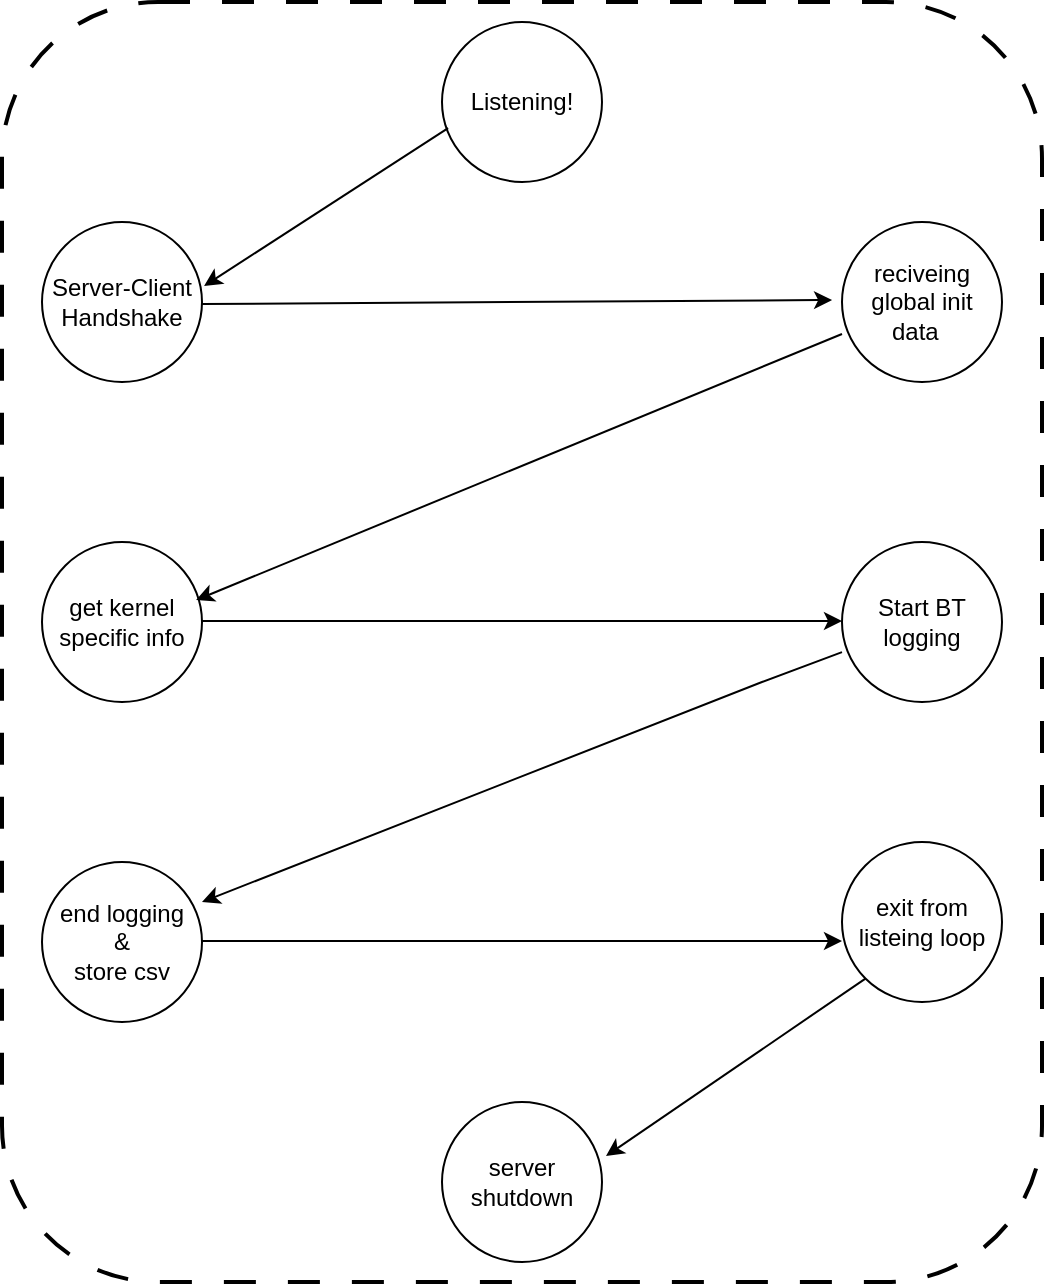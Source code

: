 <mxfile version="22.1.16" type="github">
  <diagram name="Page-1" id="Teg0KDicRowCUy8mHsM8">
    <mxGraphModel dx="1362" dy="793" grid="1" gridSize="10" guides="1" tooltips="1" connect="1" arrows="1" fold="1" page="1" pageScale="1" pageWidth="850" pageHeight="1100" math="0" shadow="0">
      <root>
        <mxCell id="0" />
        <mxCell id="1" parent="0" />
        <mxCell id="qQEsPUBc90Y2R2x_nlkf-2" value="Listening!" style="ellipse;whiteSpace=wrap;html=1;aspect=fixed;" parent="1" vertex="1">
          <mxGeometry x="370" y="100" width="80" height="80" as="geometry" />
        </mxCell>
        <mxCell id="qQEsPUBc90Y2R2x_nlkf-3" value="Server-Client Handshake" style="ellipse;whiteSpace=wrap;html=1;aspect=fixed;" parent="1" vertex="1">
          <mxGeometry x="170" y="200" width="80" height="80" as="geometry" />
        </mxCell>
        <mxCell id="qQEsPUBc90Y2R2x_nlkf-4" value="reciveing global init data&amp;nbsp;&amp;nbsp;" style="ellipse;whiteSpace=wrap;html=1;aspect=fixed;" parent="1" vertex="1">
          <mxGeometry x="570" y="200" width="80" height="80" as="geometry" />
        </mxCell>
        <mxCell id="qQEsPUBc90Y2R2x_nlkf-5" value="get kernel specific info" style="ellipse;whiteSpace=wrap;html=1;aspect=fixed;" parent="1" vertex="1">
          <mxGeometry x="170" y="360" width="80" height="80" as="geometry" />
        </mxCell>
        <mxCell id="qQEsPUBc90Y2R2x_nlkf-6" value="Start BT logging" style="ellipse;whiteSpace=wrap;html=1;aspect=fixed;" parent="1" vertex="1">
          <mxGeometry x="570" y="360" width="80" height="80" as="geometry" />
        </mxCell>
        <mxCell id="qQEsPUBc90Y2R2x_nlkf-7" value="end logging&lt;br&gt;&amp;amp;&lt;br&gt;store csv" style="ellipse;whiteSpace=wrap;html=1;aspect=fixed;" parent="1" vertex="1">
          <mxGeometry x="170" y="520" width="80" height="80" as="geometry" />
        </mxCell>
        <mxCell id="qQEsPUBc90Y2R2x_nlkf-8" value="exit from listeing loop" style="ellipse;whiteSpace=wrap;html=1;aspect=fixed;" parent="1" vertex="1">
          <mxGeometry x="570" y="510" width="80" height="80" as="geometry" />
        </mxCell>
        <mxCell id="qQEsPUBc90Y2R2x_nlkf-9" value="server shutdown" style="ellipse;whiteSpace=wrap;html=1;aspect=fixed;" parent="1" vertex="1">
          <mxGeometry x="370" y="640" width="80" height="80" as="geometry" />
        </mxCell>
        <mxCell id="qQEsPUBc90Y2R2x_nlkf-13" value="" style="endArrow=classic;html=1;rounded=0;entryX=1.013;entryY=0.4;entryDx=0;entryDy=0;entryPerimeter=0;exitX=0.038;exitY=0.663;exitDx=0;exitDy=0;exitPerimeter=0;" parent="1" source="qQEsPUBc90Y2R2x_nlkf-2" target="qQEsPUBc90Y2R2x_nlkf-3" edge="1">
          <mxGeometry width="50" height="50" relative="1" as="geometry">
            <mxPoint x="290" y="210" as="sourcePoint" />
            <mxPoint x="340" y="160" as="targetPoint" />
          </mxGeometry>
        </mxCell>
        <mxCell id="qQEsPUBc90Y2R2x_nlkf-14" value="" style="endArrow=classic;html=1;rounded=0;exitX=1.025;exitY=0.65;exitDx=0;exitDy=0;exitPerimeter=0;entryX=-0.037;entryY=0.625;entryDx=0;entryDy=0;entryPerimeter=0;" parent="1" edge="1">
          <mxGeometry width="50" height="50" relative="1" as="geometry">
            <mxPoint x="250" y="241" as="sourcePoint" />
            <mxPoint x="565.04" y="239" as="targetPoint" />
          </mxGeometry>
        </mxCell>
        <mxCell id="qQEsPUBc90Y2R2x_nlkf-15" value="" style="endArrow=classic;html=1;rounded=0;exitX=0;exitY=0.7;exitDx=0;exitDy=0;exitPerimeter=0;entryX=0.963;entryY=0.363;entryDx=0;entryDy=0;entryPerimeter=0;" parent="1" source="qQEsPUBc90Y2R2x_nlkf-4" target="qQEsPUBc90Y2R2x_nlkf-5" edge="1">
          <mxGeometry width="50" height="50" relative="1" as="geometry">
            <mxPoint x="565" y="270" as="sourcePoint" />
            <mxPoint x="255" y="390" as="targetPoint" />
          </mxGeometry>
        </mxCell>
        <mxCell id="qQEsPUBc90Y2R2x_nlkf-16" value="" style="endArrow=classic;html=1;rounded=0;entryX=0;entryY=0.75;entryDx=0;entryDy=0;entryPerimeter=0;" parent="1" edge="1">
          <mxGeometry width="50" height="50" relative="1" as="geometry">
            <mxPoint x="250" y="399.5" as="sourcePoint" />
            <mxPoint x="570" y="399.5" as="targetPoint" />
          </mxGeometry>
        </mxCell>
        <mxCell id="qQEsPUBc90Y2R2x_nlkf-17" value="" style="endArrow=classic;html=1;rounded=0;entryX=1;entryY=0.25;entryDx=0;entryDy=0;exitX=0;exitY=0.688;exitDx=0;exitDy=0;entryPerimeter=0;exitPerimeter=0;" parent="1" source="qQEsPUBc90Y2R2x_nlkf-6" target="qQEsPUBc90Y2R2x_nlkf-7" edge="1">
          <mxGeometry width="50" height="50" relative="1" as="geometry">
            <mxPoint x="265" y="480" as="sourcePoint" />
            <mxPoint x="585" y="480" as="targetPoint" />
            <Array as="points">
              <mxPoint x="530" y="430" />
            </Array>
          </mxGeometry>
        </mxCell>
        <mxCell id="qQEsPUBc90Y2R2x_nlkf-18" value="" style="endArrow=classic;html=1;rounded=0;entryX=0;entryY=0.75;entryDx=0;entryDy=0;entryPerimeter=0;" parent="1" edge="1">
          <mxGeometry width="50" height="50" relative="1" as="geometry">
            <mxPoint x="250" y="559.5" as="sourcePoint" />
            <mxPoint x="570" y="559.5" as="targetPoint" />
          </mxGeometry>
        </mxCell>
        <mxCell id="qQEsPUBc90Y2R2x_nlkf-19" value="" style="endArrow=classic;html=1;rounded=0;entryX=1.025;entryY=0.338;entryDx=0;entryDy=0;entryPerimeter=0;exitX=0;exitY=1;exitDx=0;exitDy=0;" parent="1" source="qQEsPUBc90Y2R2x_nlkf-8" target="qQEsPUBc90Y2R2x_nlkf-9" edge="1">
          <mxGeometry width="50" height="50" relative="1" as="geometry">
            <mxPoint x="460" y="660" as="sourcePoint" />
            <mxPoint x="780" y="660" as="targetPoint" />
          </mxGeometry>
        </mxCell>
        <mxCell id="qQEsPUBc90Y2R2x_nlkf-22" value="" style="whiteSpace=wrap;html=1;fillColor=none;dashed=1;dashPattern=8 8;rounded=1;strokeWidth=2;" parent="1" vertex="1">
          <mxGeometry x="150" y="90" width="520" height="640" as="geometry" />
        </mxCell>
      </root>
    </mxGraphModel>
  </diagram>
</mxfile>
